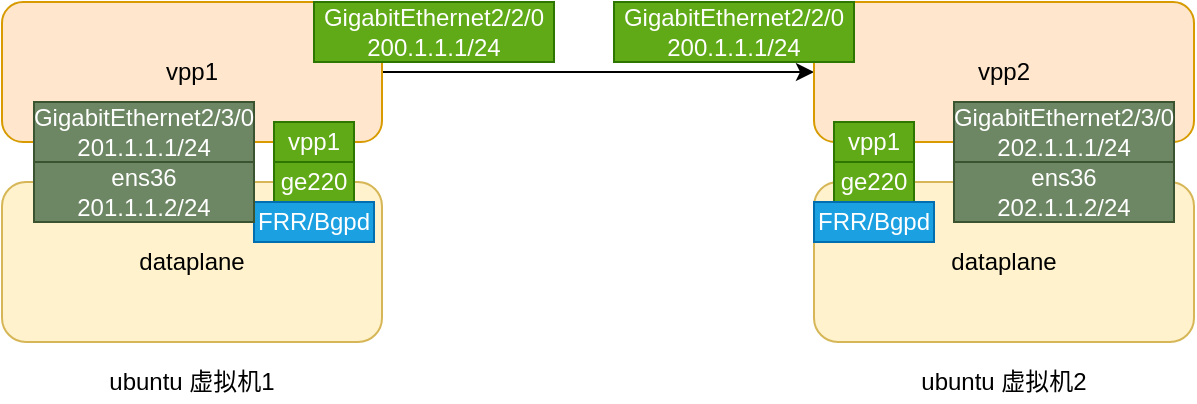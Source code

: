 <mxfile version="14.9.5" type="github">
  <diagram id="4v70rwqcQMMfPSD8vF8O" name="Page-1">
    <mxGraphModel dx="946" dy="482" grid="1" gridSize="10" guides="1" tooltips="1" connect="1" arrows="1" fold="1" page="1" pageScale="1" pageWidth="827" pageHeight="1169" math="0" shadow="0">
      <root>
        <mxCell id="0" />
        <mxCell id="1" parent="0" />
        <mxCell id="QesK6Ib3Dk1rKJGFA65l-1" value="dataplane" style="rounded=1;whiteSpace=wrap;html=1;fillColor=#fff2cc;strokeColor=#d6b656;" vertex="1" parent="1">
          <mxGeometry x="104" y="280" width="190" height="80" as="geometry" />
        </mxCell>
        <mxCell id="QesK6Ib3Dk1rKJGFA65l-6" value="" style="edgeStyle=orthogonalEdgeStyle;rounded=0;orthogonalLoop=1;jettySize=auto;html=1;" edge="1" parent="1" source="QesK6Ib3Dk1rKJGFA65l-2" target="QesK6Ib3Dk1rKJGFA65l-5">
          <mxGeometry relative="1" as="geometry" />
        </mxCell>
        <mxCell id="QesK6Ib3Dk1rKJGFA65l-2" value="vpp1" style="rounded=1;whiteSpace=wrap;html=1;fillColor=#ffe6cc;strokeColor=#d79b00;" vertex="1" parent="1">
          <mxGeometry x="104" y="190" width="190" height="70" as="geometry" />
        </mxCell>
        <mxCell id="QesK6Ib3Dk1rKJGFA65l-3" value="ge220" style="text;html=1;fillColor=#60a917;align=center;verticalAlign=middle;whiteSpace=wrap;rounded=0;strokeColor=#2D7600;fontColor=#ffffff;" vertex="1" parent="1">
          <mxGeometry x="240" y="270" width="40" height="20" as="geometry" />
        </mxCell>
        <mxCell id="QesK6Ib3Dk1rKJGFA65l-4" value="vpp1" style="text;html=1;fillColor=#60a917;align=center;verticalAlign=middle;whiteSpace=wrap;rounded=0;strokeColor=#2D7600;fontColor=#ffffff;" vertex="1" parent="1">
          <mxGeometry x="240" y="250" width="40" height="20" as="geometry" />
        </mxCell>
        <mxCell id="QesK6Ib3Dk1rKJGFA65l-5" value="vpp2" style="rounded=1;whiteSpace=wrap;html=1;fillColor=#ffe6cc;strokeColor=#d79b00;" vertex="1" parent="1">
          <mxGeometry x="510" y="190" width="190" height="70" as="geometry" />
        </mxCell>
        <mxCell id="QesK6Ib3Dk1rKJGFA65l-7" value="dataplane" style="rounded=1;whiteSpace=wrap;html=1;fillColor=#fff2cc;strokeColor=#d6b656;" vertex="1" parent="1">
          <mxGeometry x="510" y="280" width="190" height="80" as="geometry" />
        </mxCell>
        <mxCell id="QesK6Ib3Dk1rKJGFA65l-9" value="GigabitEthernet2/2/0&lt;br&gt;200.1.1.1/24" style="text;html=1;strokeColor=#2D7600;fillColor=#60a917;align=center;verticalAlign=middle;whiteSpace=wrap;rounded=0;fontColor=#ffffff;" vertex="1" parent="1">
          <mxGeometry x="260" y="190" width="120" height="30" as="geometry" />
        </mxCell>
        <mxCell id="QesK6Ib3Dk1rKJGFA65l-10" value="GigabitEthernet2/2/0&lt;br&gt;200.1.1.1/24" style="text;html=1;strokeColor=#2D7600;fillColor=#60a917;align=center;verticalAlign=middle;whiteSpace=wrap;rounded=0;fontColor=#ffffff;" vertex="1" parent="1">
          <mxGeometry x="410" y="190" width="120" height="30" as="geometry" />
        </mxCell>
        <mxCell id="QesK6Ib3Dk1rKJGFA65l-11" value="vpp1" style="text;html=1;fillColor=#60a917;align=center;verticalAlign=middle;whiteSpace=wrap;rounded=0;strokeColor=#2D7600;fontColor=#ffffff;" vertex="1" parent="1">
          <mxGeometry x="520" y="250" width="40" height="20" as="geometry" />
        </mxCell>
        <mxCell id="QesK6Ib3Dk1rKJGFA65l-12" value="ge220" style="text;html=1;fillColor=#60a917;align=center;verticalAlign=middle;whiteSpace=wrap;rounded=0;strokeColor=#2D7600;fontColor=#ffffff;" vertex="1" parent="1">
          <mxGeometry x="520" y="270" width="40" height="20" as="geometry" />
        </mxCell>
        <mxCell id="QesK6Ib3Dk1rKJGFA65l-13" value="FRR/Bgpd" style="text;html=1;strokeColor=#006EAF;fillColor=#1ba1e2;align=center;verticalAlign=middle;whiteSpace=wrap;rounded=0;fontColor=#ffffff;" vertex="1" parent="1">
          <mxGeometry x="230" y="290" width="60" height="20" as="geometry" />
        </mxCell>
        <mxCell id="QesK6Ib3Dk1rKJGFA65l-14" value="FRR/Bgpd" style="text;html=1;strokeColor=#006EAF;fillColor=#1ba1e2;align=center;verticalAlign=middle;whiteSpace=wrap;rounded=0;fontColor=#ffffff;" vertex="1" parent="1">
          <mxGeometry x="510" y="290" width="60" height="20" as="geometry" />
        </mxCell>
        <mxCell id="QesK6Ib3Dk1rKJGFA65l-15" value="ens36&lt;br&gt;201.1.1.2/24" style="text;html=1;strokeColor=#3A5431;fillColor=#6d8764;align=center;verticalAlign=middle;whiteSpace=wrap;rounded=0;fontColor=#ffffff;" vertex="1" parent="1">
          <mxGeometry x="120" y="270" width="110" height="30" as="geometry" />
        </mxCell>
        <mxCell id="QesK6Ib3Dk1rKJGFA65l-16" value="GigabitEthernet2/3/0&lt;br&gt;201.1.1.1/24" style="text;html=1;strokeColor=#3A5431;fillColor=#6d8764;align=center;verticalAlign=middle;whiteSpace=wrap;rounded=0;fontColor=#ffffff;" vertex="1" parent="1">
          <mxGeometry x="120" y="240" width="110" height="30" as="geometry" />
        </mxCell>
        <mxCell id="QesK6Ib3Dk1rKJGFA65l-17" value="ens36&lt;br&gt;202.1.1.2/24" style="text;html=1;strokeColor=#3A5431;fillColor=#6d8764;align=center;verticalAlign=middle;whiteSpace=wrap;rounded=0;fontColor=#ffffff;" vertex="1" parent="1">
          <mxGeometry x="580" y="270" width="110" height="30" as="geometry" />
        </mxCell>
        <mxCell id="QesK6Ib3Dk1rKJGFA65l-18" value="GigabitEthernet2/3/0&lt;br&gt;202.1.1.1/24" style="text;html=1;strokeColor=#3A5431;fillColor=#6d8764;align=center;verticalAlign=middle;whiteSpace=wrap;rounded=0;fontColor=#ffffff;" vertex="1" parent="1">
          <mxGeometry x="580" y="240" width="110" height="30" as="geometry" />
        </mxCell>
        <mxCell id="QesK6Ib3Dk1rKJGFA65l-19" value="ubuntu 虚拟机2" style="text;html=1;strokeColor=none;fillColor=none;align=center;verticalAlign=middle;whiteSpace=wrap;rounded=0;" vertex="1" parent="1">
          <mxGeometry x="560" y="370" width="90" height="20" as="geometry" />
        </mxCell>
        <mxCell id="QesK6Ib3Dk1rKJGFA65l-20" value="ubuntu 虚拟机1" style="text;html=1;strokeColor=none;fillColor=none;align=center;verticalAlign=middle;whiteSpace=wrap;rounded=0;" vertex="1" parent="1">
          <mxGeometry x="154" y="370" width="90" height="20" as="geometry" />
        </mxCell>
      </root>
    </mxGraphModel>
  </diagram>
</mxfile>

